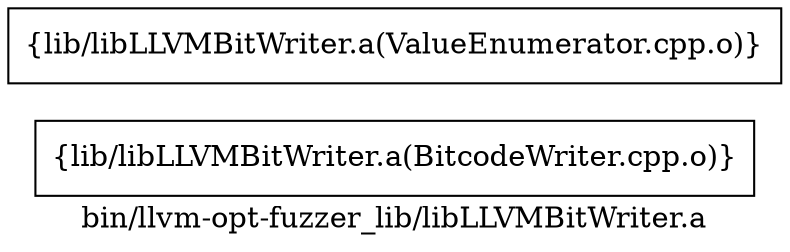 digraph "bin/llvm-opt-fuzzer_lib/libLLVMBitWriter.a" {
	label="bin/llvm-opt-fuzzer_lib/libLLVMBitWriter.a";
	rankdir=LR;

	Node0x561a15090da8 [shape=record,shape=box,group=0,label="{lib/libLLVMBitWriter.a(BitcodeWriter.cpp.o)}"];
	Node0x561a15091578 [shape=record,shape=box,group=0,label="{lib/libLLVMBitWriter.a(ValueEnumerator.cpp.o)}"];
}
